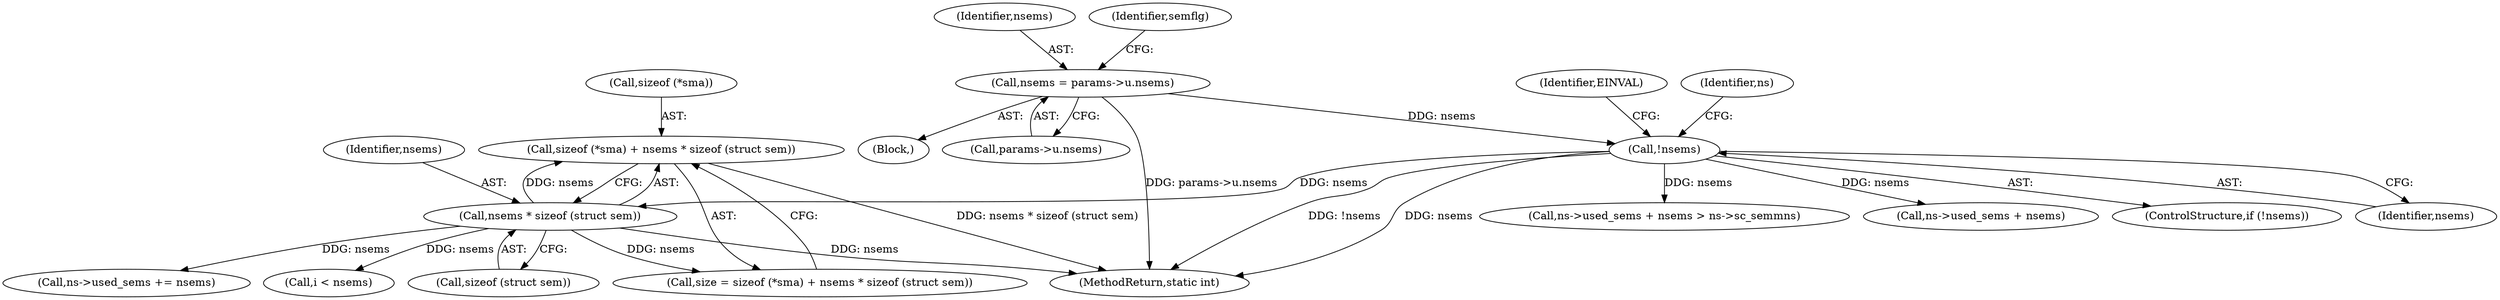 digraph "0_linux_6062a8dc0517bce23e3c2f7d2fea5e22411269a3_4@API" {
"1000150" [label="(Call,sizeof (*sma) + nsems * sizeof (struct sem))"];
"1000154" [label="(Call,nsems * sizeof (struct sem))"];
"1000130" [label="(Call,!nsems)"];
"1000115" [label="(Call,nsems = params->u.nsems)"];
"1000116" [label="(Identifier,nsems)"];
"1000124" [label="(Identifier,semflg)"];
"1000156" [label="(Call,sizeof (struct sem))"];
"1000137" [label="(Call,ns->used_sems + nsems)"];
"1000150" [label="(Call,sizeof (*sma) + nsems * sizeof (struct sem))"];
"1000134" [label="(Identifier,EINVAL)"];
"1000309" [label="(MethodReturn,static int)"];
"1000155" [label="(Identifier,nsems)"];
"1000115" [label="(Call,nsems = params->u.nsems)"];
"1000250" [label="(Call,i < nsems)"];
"1000129" [label="(ControlStructure,if (!nsems))"];
"1000130" [label="(Call,!nsems)"];
"1000117" [label="(Call,params->u.nsems)"];
"1000103" [label="(Block,)"];
"1000231" [label="(Call,ns->used_sems += nsems)"];
"1000139" [label="(Identifier,ns)"];
"1000148" [label="(Call,size = sizeof (*sma) + nsems * sizeof (struct sem))"];
"1000154" [label="(Call,nsems * sizeof (struct sem))"];
"1000131" [label="(Identifier,nsems)"];
"1000151" [label="(Call,sizeof (*sma))"];
"1000136" [label="(Call,ns->used_sems + nsems > ns->sc_semmns)"];
"1000150" -> "1000148"  [label="AST: "];
"1000150" -> "1000154"  [label="CFG: "];
"1000151" -> "1000150"  [label="AST: "];
"1000154" -> "1000150"  [label="AST: "];
"1000148" -> "1000150"  [label="CFG: "];
"1000150" -> "1000309"  [label="DDG: nsems * sizeof (struct sem)"];
"1000154" -> "1000150"  [label="DDG: nsems"];
"1000154" -> "1000156"  [label="CFG: "];
"1000155" -> "1000154"  [label="AST: "];
"1000156" -> "1000154"  [label="AST: "];
"1000154" -> "1000309"  [label="DDG: nsems"];
"1000154" -> "1000148"  [label="DDG: nsems"];
"1000130" -> "1000154"  [label="DDG: nsems"];
"1000154" -> "1000231"  [label="DDG: nsems"];
"1000154" -> "1000250"  [label="DDG: nsems"];
"1000130" -> "1000129"  [label="AST: "];
"1000130" -> "1000131"  [label="CFG: "];
"1000131" -> "1000130"  [label="AST: "];
"1000134" -> "1000130"  [label="CFG: "];
"1000139" -> "1000130"  [label="CFG: "];
"1000130" -> "1000309"  [label="DDG: !nsems"];
"1000130" -> "1000309"  [label="DDG: nsems"];
"1000115" -> "1000130"  [label="DDG: nsems"];
"1000130" -> "1000136"  [label="DDG: nsems"];
"1000130" -> "1000137"  [label="DDG: nsems"];
"1000115" -> "1000103"  [label="AST: "];
"1000115" -> "1000117"  [label="CFG: "];
"1000116" -> "1000115"  [label="AST: "];
"1000117" -> "1000115"  [label="AST: "];
"1000124" -> "1000115"  [label="CFG: "];
"1000115" -> "1000309"  [label="DDG: params->u.nsems"];
}
